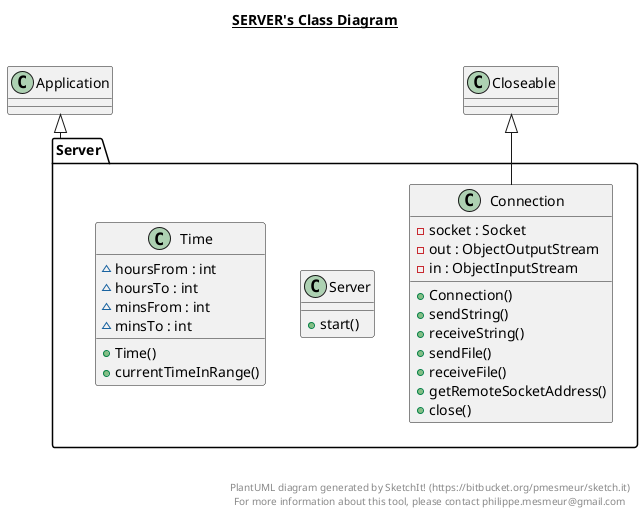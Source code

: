 @startuml

title __SERVER's Class Diagram__\n

  package Server {
    class Connection {
        - socket : Socket
        - out : ObjectOutputStream
        - in : ObjectInputStream
        + Connection()
        + sendString()
        + receiveString()
        + sendFile()
        + receiveFile()
        + getRemoteSocketAddress()
        + close()
    }
  }
  

  package Server {
    class Server {
        + start()
    }
  }
  

  package Server {
    class Time {
        ~ hoursFrom : int
        ~ hoursTo : int
        ~ minsFrom : int
        ~ minsTo : int
        + Time()
        + currentTimeInRange()
    }
  }
  

  Connection -up-|> Closeable
  Server -up-|> Application


right footer


PlantUML diagram generated by SketchIt! (https://bitbucket.org/pmesmeur/sketch.it)
For more information about this tool, please contact philippe.mesmeur@gmail.com
endfooter

@enduml

